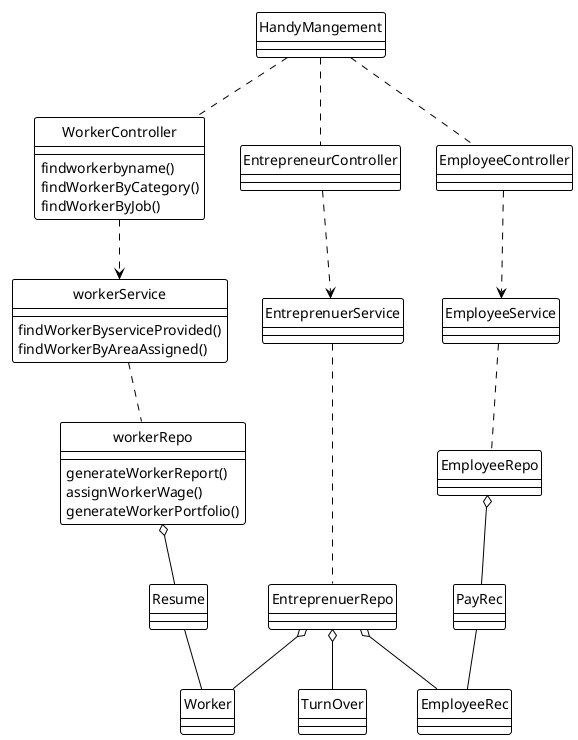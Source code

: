 @startuml Handy Mangement
skinparam style Strictuml

!theme plain


class HandyMangement {

}


class WorkerController {
   findworkerbyname()
   findWorkerByCategory()
   findWorkerByJob()

    
}

class EntrepreneurController {
   
}

class EmployeeController {

}

class workerService{
   findWorkerByserviceProvided()
   findWorkerByAreaAssigned()

}
class workerRepo{
   generateWorkerReport()
   assignWorkerWage()
   generateWorkerPortfolio()
}

class EmployeeService{}
class EmployeeRepo{}

class EntreprenuerService{}
class EntreprenuerRepo{}




HandyMangement .. WorkerController
HandyMangement .. EntrepreneurController
HandyMangement .. EmployeeController


WorkerController ..> workerService
EntrepreneurController ..> EntreprenuerService
EmployeeController ..> EmployeeService


workerService .. workerRepo
EmployeeService .. EmployeeRepo
EntreprenuerService .. EntreprenuerRepo

workerRepo o-- Resume 
EntreprenuerRepo o--Worker 
EntreprenuerRepo o--EmployeeRec
EntreprenuerRepo o-- TurnOver
EmployeeRepo o-- PayRec 
PayRec -- EmployeeRec

Resume --Worker





@enduml